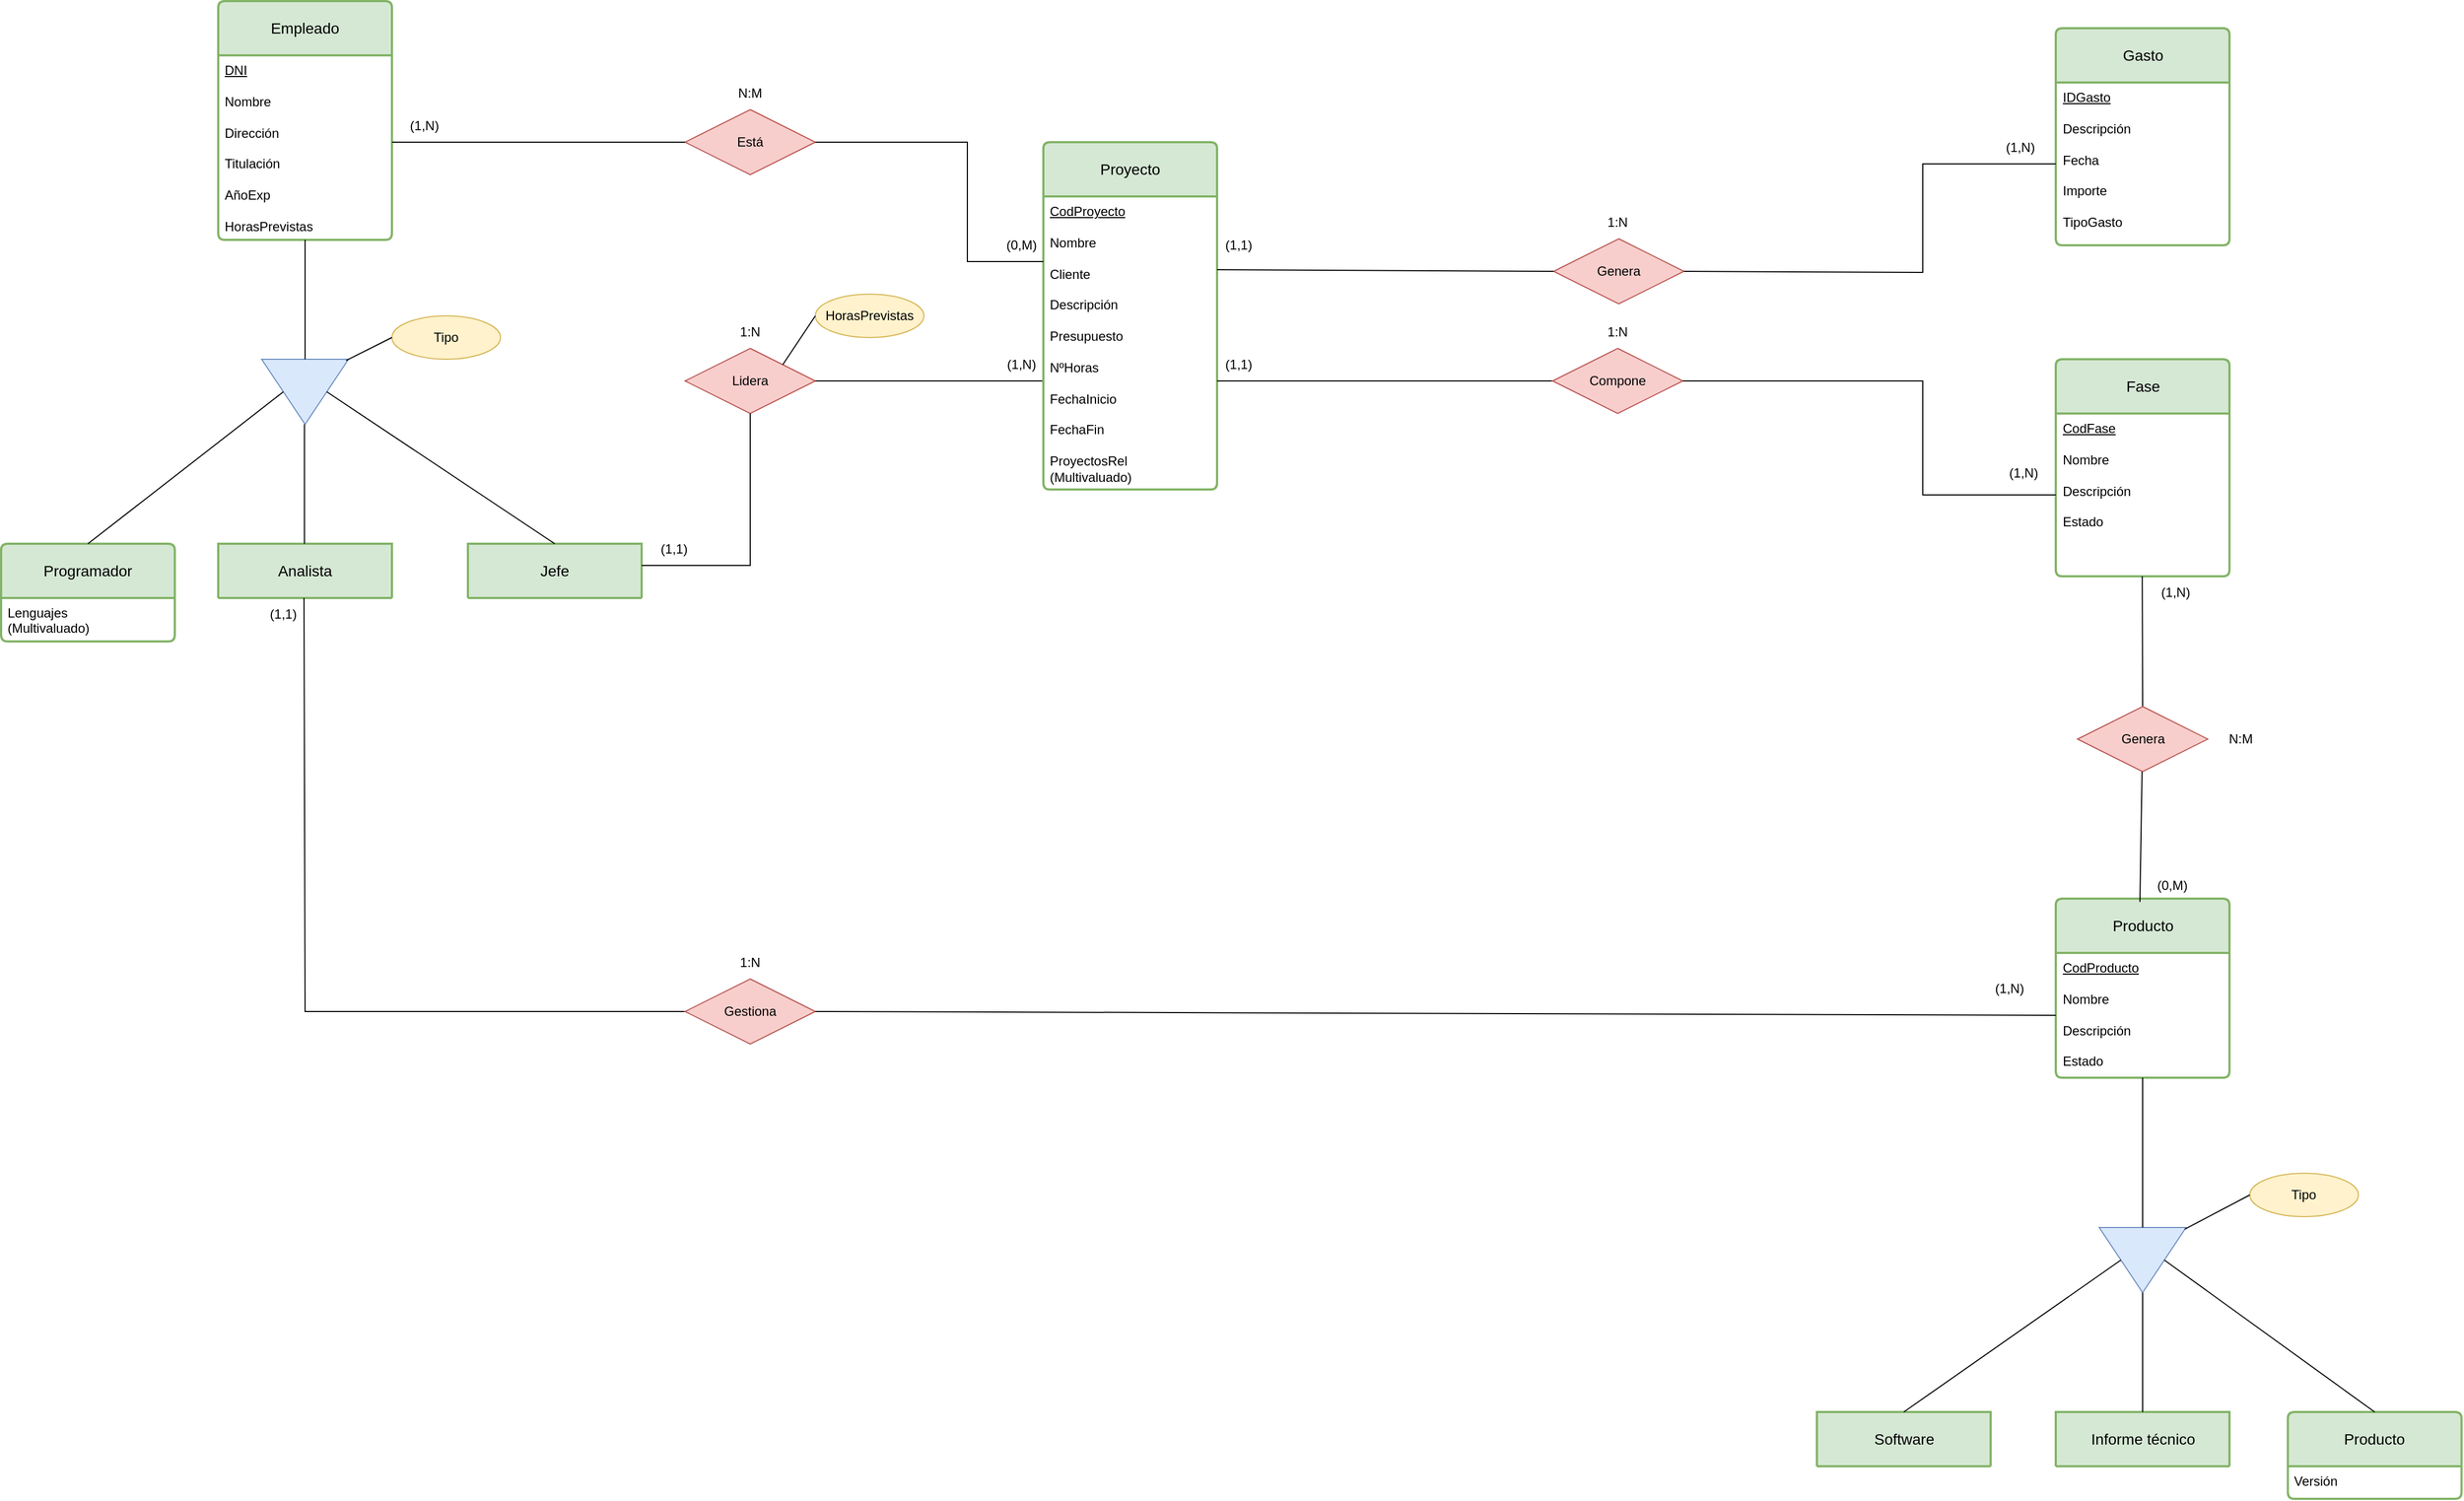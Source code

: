 <mxfile version="22.1.18" type="device">
  <diagram id="R2lEEEUBdFMjLlhIrx00" name="Page-1">
    <mxGraphModel dx="3056" dy="2300" grid="1" gridSize="10" guides="1" tooltips="1" connect="1" arrows="1" fold="1" page="1" pageScale="1" pageWidth="850" pageHeight="1100" math="0" shadow="0" extFonts="Permanent Marker^https://fonts.googleapis.com/css?family=Permanent+Marker">
      <root>
        <mxCell id="0" />
        <mxCell id="1" parent="0" />
        <mxCell id="d9u1d6sbUUKAMXZ9Af9r-4" value="Analista" style="swimlane;childLayout=stackLayout;horizontal=1;startSize=50;horizontalStack=0;rounded=1;fontSize=14;fontStyle=0;strokeWidth=2;resizeParent=0;resizeLast=1;shadow=0;dashed=0;align=center;arcSize=4;whiteSpace=wrap;html=1;fillColor=#d5e8d4;strokeColor=#82b366;" parent="1" vertex="1">
          <mxGeometry x="-90" y="380" width="160" height="50" as="geometry" />
        </mxCell>
        <mxCell id="d9u1d6sbUUKAMXZ9Af9r-7" value="Software" style="swimlane;childLayout=stackLayout;horizontal=1;startSize=50;horizontalStack=0;rounded=1;fontSize=14;fontStyle=0;strokeWidth=2;resizeParent=0;resizeLast=1;shadow=0;dashed=0;align=center;arcSize=4;whiteSpace=wrap;html=1;fillColor=#d5e8d4;strokeColor=#82b366;" parent="1" vertex="1">
          <mxGeometry x="1382.5" y="1180" width="160" height="50" as="geometry" />
        </mxCell>
        <mxCell id="d9u1d6sbUUKAMXZ9Af9r-8" value="Informe técnico" style="swimlane;childLayout=stackLayout;horizontal=1;startSize=50;horizontalStack=0;rounded=1;fontSize=14;fontStyle=0;strokeWidth=2;resizeParent=0;resizeLast=1;shadow=0;dashed=0;align=center;arcSize=4;whiteSpace=wrap;html=1;fillColor=#d5e8d4;strokeColor=#82b366;" parent="1" vertex="1">
          <mxGeometry x="1602.5" y="1180" width="160" height="50" as="geometry" />
        </mxCell>
        <mxCell id="d9u1d6sbUUKAMXZ9Af9r-13" value="Proyecto" style="swimlane;childLayout=stackLayout;horizontal=1;startSize=50;horizontalStack=0;rounded=1;fontSize=14;fontStyle=0;strokeWidth=2;resizeParent=0;resizeLast=1;shadow=0;dashed=0;align=center;arcSize=4;whiteSpace=wrap;html=1;fillColor=#d5e8d4;strokeColor=#82b366;" parent="1" vertex="1">
          <mxGeometry x="670" y="10" width="160" height="320" as="geometry">
            <mxRectangle x="670" y="10" width="100" height="50" as="alternateBounds" />
          </mxGeometry>
        </mxCell>
        <mxCell id="d9u1d6sbUUKAMXZ9Af9r-14" value="&lt;u&gt;CodProyecto&lt;/u&gt;&lt;br&gt;&lt;br&gt;Nombre&lt;br&gt;&lt;br&gt;Cliente&lt;br&gt;&lt;br&gt;Descripción&lt;br&gt;&lt;br&gt;Presupuesto&lt;br&gt;&lt;br&gt;NºHoras&lt;br&gt;&lt;br&gt;FechaInicio&lt;br&gt;&lt;br&gt;FechaFin&lt;br&gt;&lt;br&gt;ProyectosRel&lt;br&gt;(Multivaluado)" style="align=left;strokeColor=none;fillColor=none;spacingLeft=4;fontSize=12;verticalAlign=top;resizable=0;rotatable=0;part=1;html=1;" parent="d9u1d6sbUUKAMXZ9Af9r-13" vertex="1">
          <mxGeometry y="50" width="160" height="270" as="geometry" />
        </mxCell>
        <mxCell id="d9u1d6sbUUKAMXZ9Af9r-20" value="Empleado" style="swimlane;childLayout=stackLayout;horizontal=1;startSize=50;horizontalStack=0;rounded=1;fontSize=14;fontStyle=0;strokeWidth=2;resizeParent=0;resizeLast=1;shadow=0;dashed=0;align=center;arcSize=4;whiteSpace=wrap;html=1;fillColor=#d5e8d4;strokeColor=#82b366;" parent="1" vertex="1">
          <mxGeometry x="-90" y="-120" width="160" height="220" as="geometry" />
        </mxCell>
        <mxCell id="d9u1d6sbUUKAMXZ9Af9r-21" value="&lt;u&gt;DNI&lt;/u&gt;&lt;br&gt;&lt;br&gt;Nombre&lt;br&gt;&lt;br&gt;Dirección&lt;br&gt;&lt;br&gt;Titulación&lt;br&gt;&lt;br&gt;AñoExp&lt;br&gt;&lt;br&gt;HorasPrevistas" style="align=left;strokeColor=none;fillColor=none;spacingLeft=4;fontSize=12;verticalAlign=top;resizable=0;rotatable=0;part=1;html=1;" parent="d9u1d6sbUUKAMXZ9Af9r-20" vertex="1">
          <mxGeometry y="50" width="160" height="170" as="geometry" />
        </mxCell>
        <mxCell id="d9u1d6sbUUKAMXZ9Af9r-22" value="Jefe" style="swimlane;childLayout=stackLayout;horizontal=1;startSize=50;horizontalStack=0;rounded=1;fontSize=14;fontStyle=0;strokeWidth=2;resizeParent=0;resizeLast=1;shadow=0;dashed=0;align=center;arcSize=4;whiteSpace=wrap;html=1;fillColor=#d5e8d4;strokeColor=#82b366;" parent="1" vertex="1">
          <mxGeometry x="140" y="380" width="160" height="50" as="geometry" />
        </mxCell>
        <mxCell id="d9u1d6sbUUKAMXZ9Af9r-24" value="Programador" style="swimlane;childLayout=stackLayout;horizontal=1;startSize=50;horizontalStack=0;rounded=1;fontSize=14;fontStyle=0;strokeWidth=2;resizeParent=0;resizeLast=1;shadow=0;dashed=0;align=center;arcSize=4;whiteSpace=wrap;html=1;fillColor=#d5e8d4;strokeColor=#82b366;" parent="1" vertex="1">
          <mxGeometry x="-290" y="380" width="160" height="90" as="geometry" />
        </mxCell>
        <mxCell id="d9u1d6sbUUKAMXZ9Af9r-25" value="Lenguajes&lt;br&gt;(Multivaluado)&lt;br&gt;" style="align=left;strokeColor=none;fillColor=none;spacingLeft=4;fontSize=12;verticalAlign=top;resizable=0;rotatable=0;part=1;html=1;" parent="d9u1d6sbUUKAMXZ9Af9r-24" vertex="1">
          <mxGeometry y="50" width="160" height="40" as="geometry" />
        </mxCell>
        <mxCell id="d9u1d6sbUUKAMXZ9Af9r-27" value="Producto" style="swimlane;childLayout=stackLayout;horizontal=1;startSize=50;horizontalStack=0;rounded=1;fontSize=14;fontStyle=0;strokeWidth=2;resizeParent=0;resizeLast=1;shadow=0;dashed=0;align=center;arcSize=4;whiteSpace=wrap;html=1;fillColor=#d5e8d4;strokeColor=#82b366;" parent="1" vertex="1">
          <mxGeometry x="1602.5" y="707" width="160" height="165" as="geometry" />
        </mxCell>
        <mxCell id="d9u1d6sbUUKAMXZ9Af9r-28" value="&lt;u&gt;CodProducto&lt;/u&gt;&lt;br&gt;&lt;br&gt;Nombre&lt;br&gt;&lt;br&gt;Descripción&lt;br&gt;&lt;br&gt;Estado" style="align=left;strokeColor=none;fillColor=none;spacingLeft=4;fontSize=12;verticalAlign=top;resizable=0;rotatable=0;part=1;html=1;" parent="d9u1d6sbUUKAMXZ9Af9r-27" vertex="1">
          <mxGeometry y="50" width="160" height="115" as="geometry" />
        </mxCell>
        <mxCell id="d9u1d6sbUUKAMXZ9Af9r-29" value="Producto" style="swimlane;childLayout=stackLayout;horizontal=1;startSize=50;horizontalStack=0;rounded=1;fontSize=14;fontStyle=0;strokeWidth=2;resizeParent=0;resizeLast=1;shadow=0;dashed=0;align=center;arcSize=4;whiteSpace=wrap;html=1;fillColor=#d5e8d4;strokeColor=#82b366;" parent="1" vertex="1">
          <mxGeometry x="1816.25" y="1180" width="160" height="80" as="geometry" />
        </mxCell>
        <mxCell id="d9u1d6sbUUKAMXZ9Af9r-30" value="Versión" style="align=left;strokeColor=none;fillColor=none;spacingLeft=4;fontSize=12;verticalAlign=top;resizable=0;rotatable=0;part=1;html=1;" parent="d9u1d6sbUUKAMXZ9Af9r-29" vertex="1">
          <mxGeometry y="50" width="160" height="30" as="geometry" />
        </mxCell>
        <mxCell id="d9u1d6sbUUKAMXZ9Af9r-31" value="Gasto" style="swimlane;childLayout=stackLayout;horizontal=1;startSize=50;horizontalStack=0;rounded=1;fontSize=14;fontStyle=0;strokeWidth=2;resizeParent=0;resizeLast=1;shadow=0;dashed=0;align=center;arcSize=4;whiteSpace=wrap;html=1;fillColor=#d5e8d4;strokeColor=#82b366;" parent="1" vertex="1">
          <mxGeometry x="1602.5" y="-95" width="160" height="200" as="geometry" />
        </mxCell>
        <mxCell id="d9u1d6sbUUKAMXZ9Af9r-32" value="&lt;u&gt;IDGasto&lt;/u&gt;&lt;br&gt;&lt;br&gt;Descripción&lt;br&gt;&lt;br&gt;Fecha&lt;br&gt;&lt;br&gt;Importe&lt;br&gt;&lt;br&gt;TipoGasto" style="align=left;strokeColor=none;fillColor=none;spacingLeft=4;fontSize=12;verticalAlign=top;resizable=0;rotatable=0;part=1;html=1;" parent="d9u1d6sbUUKAMXZ9Af9r-31" vertex="1">
          <mxGeometry y="50" width="160" height="150" as="geometry" />
        </mxCell>
        <mxCell id="d9u1d6sbUUKAMXZ9Af9r-33" value="" style="triangle;whiteSpace=wrap;html=1;rotation=90;fillColor=#dae8fc;strokeColor=#6c8ebf;" parent="1" vertex="1">
          <mxGeometry x="-40" y="200" width="60" height="80" as="geometry" />
        </mxCell>
        <mxCell id="d9u1d6sbUUKAMXZ9Af9r-34" value="Tipo" style="ellipse;whiteSpace=wrap;html=1;align=center;fillColor=#fff2cc;strokeColor=#d6b656;" parent="1" vertex="1">
          <mxGeometry x="70" y="170" width="100" height="40" as="geometry" />
        </mxCell>
        <mxCell id="d9u1d6sbUUKAMXZ9Af9r-35" value="" style="endArrow=none;html=1;rounded=0;exitX=0.019;exitY=0.028;exitDx=0;exitDy=0;exitPerimeter=0;entryX=0;entryY=0.5;entryDx=0;entryDy=0;" parent="1" source="d9u1d6sbUUKAMXZ9Af9r-33" target="d9u1d6sbUUKAMXZ9Af9r-34" edge="1">
          <mxGeometry width="50" height="50" relative="1" as="geometry">
            <mxPoint x="140" y="260" as="sourcePoint" />
            <mxPoint x="190" y="210" as="targetPoint" />
          </mxGeometry>
        </mxCell>
        <mxCell id="d9u1d6sbUUKAMXZ9Af9r-37" value="" style="endArrow=none;html=1;rounded=0;entryX=0.5;entryY=1;entryDx=0;entryDy=0;" parent="1" target="d9u1d6sbUUKAMXZ9Af9r-21" edge="1">
          <mxGeometry width="50" height="50" relative="1" as="geometry">
            <mxPoint x="-10" y="210" as="sourcePoint" />
            <mxPoint x="210" y="200" as="targetPoint" />
          </mxGeometry>
        </mxCell>
        <mxCell id="d9u1d6sbUUKAMXZ9Af9r-38" value="" style="endArrow=none;html=1;rounded=0;entryX=0.5;entryY=1;entryDx=0;entryDy=0;" parent="1" edge="1">
          <mxGeometry width="50" height="50" relative="1" as="geometry">
            <mxPoint x="-10.59" y="380" as="sourcePoint" />
            <mxPoint x="-10.59" y="270" as="targetPoint" />
          </mxGeometry>
        </mxCell>
        <mxCell id="d9u1d6sbUUKAMXZ9Af9r-39" value="" style="endArrow=none;html=1;rounded=0;entryX=0.5;entryY=1;entryDx=0;entryDy=0;exitX=0.5;exitY=0;exitDx=0;exitDy=0;" parent="1" source="d9u1d6sbUUKAMXZ9Af9r-24" target="d9u1d6sbUUKAMXZ9Af9r-33" edge="1">
          <mxGeometry width="50" height="50" relative="1" as="geometry">
            <mxPoint x="160" y="380" as="sourcePoint" />
            <mxPoint x="210" y="330" as="targetPoint" />
          </mxGeometry>
        </mxCell>
        <mxCell id="d9u1d6sbUUKAMXZ9Af9r-40" value="" style="endArrow=none;html=1;rounded=0;entryX=0.5;entryY=0;entryDx=0;entryDy=0;exitX=0.5;exitY=0;exitDx=0;exitDy=0;" parent="1" source="d9u1d6sbUUKAMXZ9Af9r-22" target="d9u1d6sbUUKAMXZ9Af9r-33" edge="1">
          <mxGeometry width="50" height="50" relative="1" as="geometry">
            <mxPoint x="160" y="380" as="sourcePoint" />
            <mxPoint x="210" y="330" as="targetPoint" />
          </mxGeometry>
        </mxCell>
        <mxCell id="d9u1d6sbUUKAMXZ9Af9r-43" value="Está" style="shape=rhombus;perimeter=rhombusPerimeter;whiteSpace=wrap;html=1;align=center;fillColor=#f8cecc;strokeColor=#b85450;" parent="1" vertex="1">
          <mxGeometry x="340" y="-20" width="120" height="60" as="geometry" />
        </mxCell>
        <mxCell id="d9u1d6sbUUKAMXZ9Af9r-44" value="Lidera" style="shape=rhombus;perimeter=rhombusPerimeter;whiteSpace=wrap;html=1;align=center;fillColor=#f8cecc;strokeColor=#b85450;" parent="1" vertex="1">
          <mxGeometry x="340" y="200" width="120" height="60" as="geometry" />
        </mxCell>
        <mxCell id="d9u1d6sbUUKAMXZ9Af9r-45" value="" style="endArrow=none;html=1;rounded=0;exitX=0;exitY=0.5;exitDx=0;exitDy=0;" parent="1" source="d9u1d6sbUUKAMXZ9Af9r-43" edge="1">
          <mxGeometry width="50" height="50" relative="1" as="geometry">
            <mxPoint x="430" y="280" as="sourcePoint" />
            <mxPoint x="70" y="10" as="targetPoint" />
          </mxGeometry>
        </mxCell>
        <mxCell id="d9u1d6sbUUKAMXZ9Af9r-46" value="" style="endArrow=none;html=1;rounded=0;entryX=1;entryY=0.5;entryDx=0;entryDy=0;" parent="1" target="d9u1d6sbUUKAMXZ9Af9r-43" edge="1">
          <mxGeometry width="50" height="50" relative="1" as="geometry">
            <mxPoint x="670" y="120" as="sourcePoint" />
            <mxPoint x="470" y="170" as="targetPoint" />
            <Array as="points">
              <mxPoint x="600" y="120" />
              <mxPoint x="600" y="10" />
            </Array>
          </mxGeometry>
        </mxCell>
        <mxCell id="d9u1d6sbUUKAMXZ9Af9r-48" value="" style="endArrow=none;html=1;rounded=0;entryX=0.5;entryY=1;entryDx=0;entryDy=0;" parent="1" target="d9u1d6sbUUKAMXZ9Af9r-44" edge="1">
          <mxGeometry width="50" height="50" relative="1" as="geometry">
            <mxPoint x="300" y="400" as="sourcePoint" />
            <mxPoint x="410" y="230" as="targetPoint" />
            <Array as="points">
              <mxPoint x="400" y="400" />
            </Array>
          </mxGeometry>
        </mxCell>
        <mxCell id="d9u1d6sbUUKAMXZ9Af9r-49" value="" style="endArrow=none;html=1;rounded=0;exitX=1;exitY=0.5;exitDx=0;exitDy=0;" parent="1" source="d9u1d6sbUUKAMXZ9Af9r-44" edge="1">
          <mxGeometry width="50" height="50" relative="1" as="geometry">
            <mxPoint x="430" y="130" as="sourcePoint" />
            <mxPoint x="669" y="230" as="targetPoint" />
          </mxGeometry>
        </mxCell>
        <mxCell id="d9u1d6sbUUKAMXZ9Af9r-50" value="Fase" style="swimlane;childLayout=stackLayout;horizontal=1;startSize=50;horizontalStack=0;rounded=1;fontSize=14;fontStyle=0;strokeWidth=2;resizeParent=0;resizeLast=1;shadow=0;dashed=0;align=center;arcSize=4;whiteSpace=wrap;html=1;fillColor=#d5e8d4;strokeColor=#82b366;" parent="1" vertex="1">
          <mxGeometry x="1602.5" y="210" width="160" height="200" as="geometry" />
        </mxCell>
        <mxCell id="d9u1d6sbUUKAMXZ9Af9r-51" value="&lt;u&gt;CodFase&lt;/u&gt;&lt;br&gt;&lt;br&gt;Nombre&lt;br&gt;&lt;br&gt;Descripción&lt;br&gt;&lt;br&gt;Estado" style="align=left;strokeColor=none;fillColor=none;spacingLeft=4;fontSize=12;verticalAlign=top;resizable=0;rotatable=0;part=1;html=1;" parent="d9u1d6sbUUKAMXZ9Af9r-50" vertex="1">
          <mxGeometry y="50" width="160" height="150" as="geometry" />
        </mxCell>
        <mxCell id="d9u1d6sbUUKAMXZ9Af9r-54" value="" style="endArrow=none;html=1;rounded=0;exitX=0;exitY=0.5;exitDx=0;exitDy=0;" parent="1" edge="1" source="d9u1d6sbUUKAMXZ9Af9r-57">
          <mxGeometry width="50" height="50" relative="1" as="geometry">
            <mxPoint x="1160" y="190" as="sourcePoint" />
            <mxPoint x="830" y="230" as="targetPoint" />
          </mxGeometry>
        </mxCell>
        <mxCell id="d9u1d6sbUUKAMXZ9Af9r-57" value="Compone" style="shape=rhombus;perimeter=rhombusPerimeter;whiteSpace=wrap;html=1;align=center;fillColor=#f8cecc;strokeColor=#b85450;" parent="1" vertex="1">
          <mxGeometry x="1139" y="200" width="120" height="60" as="geometry" />
        </mxCell>
        <mxCell id="d9u1d6sbUUKAMXZ9Af9r-58" value="" style="endArrow=none;html=1;rounded=0;entryX=1;entryY=0.5;entryDx=0;entryDy=0;exitX=0;exitY=0.5;exitDx=0;exitDy=0;" parent="1" source="d9u1d6sbUUKAMXZ9Af9r-51" edge="1" target="d9u1d6sbUUKAMXZ9Af9r-57">
          <mxGeometry width="50" height="50" relative="1" as="geometry">
            <mxPoint x="1570" y="220" as="sourcePoint" />
            <mxPoint x="1275" y="189.41" as="targetPoint" />
            <Array as="points">
              <mxPoint x="1480" y="335" />
              <mxPoint x="1480" y="230" />
            </Array>
          </mxGeometry>
        </mxCell>
        <mxCell id="d9u1d6sbUUKAMXZ9Af9r-60" value="" style="triangle;whiteSpace=wrap;html=1;rotation=90;fillColor=#dae8fc;strokeColor=#6c8ebf;" parent="1" vertex="1">
          <mxGeometry x="1652.5" y="1000" width="60" height="80" as="geometry" />
        </mxCell>
        <mxCell id="d9u1d6sbUUKAMXZ9Af9r-61" value="" style="endArrow=none;html=1;rounded=0;entryX=0.5;entryY=1;entryDx=0;entryDy=0;exitX=0;exitY=0.5;exitDx=0;exitDy=0;" parent="1" edge="1" target="d9u1d6sbUUKAMXZ9Af9r-28" source="d9u1d6sbUUKAMXZ9Af9r-60">
          <mxGeometry width="50" height="50" relative="1" as="geometry">
            <mxPoint x="1690.25" y="1010" as="sourcePoint" />
            <mxPoint x="1690.59" y="890" as="targetPoint" />
          </mxGeometry>
        </mxCell>
        <mxCell id="d9u1d6sbUUKAMXZ9Af9r-63" value="" style="endArrow=none;html=1;rounded=0;entryX=1;entryY=0.5;entryDx=0;entryDy=0;exitX=0.5;exitY=0;exitDx=0;exitDy=0;" parent="1" edge="1" target="d9u1d6sbUUKAMXZ9Af9r-60" source="d9u1d6sbUUKAMXZ9Af9r-8">
          <mxGeometry width="50" height="50" relative="1" as="geometry">
            <mxPoint x="1690.42" y="1180" as="sourcePoint" />
            <mxPoint x="1690.42" y="1070" as="targetPoint" />
          </mxGeometry>
        </mxCell>
        <mxCell id="d9u1d6sbUUKAMXZ9Af9r-64" value="Tipo" style="ellipse;whiteSpace=wrap;html=1;align=center;fillColor=#fff2cc;strokeColor=#d6b656;" parent="1" vertex="1">
          <mxGeometry x="1781.25" y="960" width="100" height="40" as="geometry" />
        </mxCell>
        <mxCell id="d9u1d6sbUUKAMXZ9Af9r-65" value="" style="endArrow=none;html=1;rounded=0;exitX=0.026;exitY=0.015;exitDx=0;exitDy=0;exitPerimeter=0;entryX=0;entryY=0.5;entryDx=0;entryDy=0;" parent="1" target="d9u1d6sbUUKAMXZ9Af9r-64" edge="1" source="d9u1d6sbUUKAMXZ9Af9r-60">
          <mxGeometry width="50" height="50" relative="1" as="geometry">
            <mxPoint x="1731.25" y="1011" as="sourcePoint" />
            <mxPoint x="1773.25" y="990" as="targetPoint" />
          </mxGeometry>
        </mxCell>
        <mxCell id="KPmc_VZYhiLET4XdZnXk-2" value="Genera" style="shape=rhombus;perimeter=rhombusPerimeter;whiteSpace=wrap;html=1;align=center;fillColor=#f8cecc;strokeColor=#b85450;" vertex="1" parent="1">
          <mxGeometry x="1140" y="99" width="120" height="60" as="geometry" />
        </mxCell>
        <mxCell id="KPmc_VZYhiLET4XdZnXk-3" value="" style="endArrow=none;html=1;rounded=0;exitX=0;exitY=0.5;exitDx=0;exitDy=0;entryX=1;entryY=0.25;entryDx=0;entryDy=0;" edge="1" parent="1" source="KPmc_VZYhiLET4XdZnXk-2" target="d9u1d6sbUUKAMXZ9Af9r-14">
          <mxGeometry width="50" height="50" relative="1" as="geometry">
            <mxPoint x="1149" y="100" as="sourcePoint" />
            <mxPoint x="945" y="70" as="targetPoint" />
          </mxGeometry>
        </mxCell>
        <mxCell id="KPmc_VZYhiLET4XdZnXk-4" value="" style="endArrow=none;html=1;rounded=0;entryX=1;entryY=0.5;entryDx=0;entryDy=0;exitX=0;exitY=0.5;exitDx=0;exitDy=0;" edge="1" parent="1" source="d9u1d6sbUUKAMXZ9Af9r-32" target="KPmc_VZYhiLET4XdZnXk-2">
          <mxGeometry width="50" height="50" relative="1" as="geometry">
            <mxPoint x="1600" y="40" as="sourcePoint" />
            <mxPoint x="1280" y="350" as="targetPoint" />
            <Array as="points">
              <mxPoint x="1480" y="30" />
              <mxPoint x="1480" y="130" />
            </Array>
          </mxGeometry>
        </mxCell>
        <mxCell id="KPmc_VZYhiLET4XdZnXk-5" value="HorasPrevistas" style="ellipse;whiteSpace=wrap;html=1;align=center;fillColor=#fff2cc;strokeColor=#d6b656;" vertex="1" parent="1">
          <mxGeometry x="460" y="150" width="100" height="40" as="geometry" />
        </mxCell>
        <mxCell id="KPmc_VZYhiLET4XdZnXk-6" value="" style="endArrow=none;html=1;rounded=0;exitX=1;exitY=0;exitDx=0;exitDy=0;entryX=0;entryY=0.5;entryDx=0;entryDy=0;" edge="1" parent="1" source="d9u1d6sbUUKAMXZ9Af9r-44" target="KPmc_VZYhiLET4XdZnXk-5">
          <mxGeometry width="50" height="50" relative="1" as="geometry">
            <mxPoint x="510" y="300" as="sourcePoint" />
            <mxPoint x="560" y="250" as="targetPoint" />
          </mxGeometry>
        </mxCell>
        <mxCell id="KPmc_VZYhiLET4XdZnXk-8" value="" style="endArrow=none;html=1;rounded=0;exitX=0;exitY=0.5;exitDx=0;exitDy=0;" edge="1" parent="1" source="KPmc_VZYhiLET4XdZnXk-9">
          <mxGeometry width="50" height="50" relative="1" as="geometry">
            <mxPoint x="340" y="633" as="sourcePoint" />
            <mxPoint x="-11" y="430" as="targetPoint" />
            <Array as="points">
              <mxPoint x="-10" y="811" />
            </Array>
          </mxGeometry>
        </mxCell>
        <mxCell id="KPmc_VZYhiLET4XdZnXk-9" value="Gestiona" style="shape=rhombus;perimeter=rhombusPerimeter;whiteSpace=wrap;html=1;align=center;fillColor=#f8cecc;strokeColor=#b85450;" vertex="1" parent="1">
          <mxGeometry x="340" y="781" width="120" height="60" as="geometry" />
        </mxCell>
        <mxCell id="KPmc_VZYhiLET4XdZnXk-14" value="N:M" style="text;html=1;strokeColor=none;fillColor=none;align=center;verticalAlign=middle;whiteSpace=wrap;rounded=0;" vertex="1" parent="1">
          <mxGeometry x="370" y="-50" width="60" height="30" as="geometry" />
        </mxCell>
        <mxCell id="KPmc_VZYhiLET4XdZnXk-15" value="(1,N)" style="text;html=1;strokeColor=none;fillColor=none;align=center;verticalAlign=middle;whiteSpace=wrap;rounded=0;" vertex="1" parent="1">
          <mxGeometry x="70" y="-20" width="60" height="30" as="geometry" />
        </mxCell>
        <mxCell id="KPmc_VZYhiLET4XdZnXk-16" value="(0,M)" style="text;html=1;strokeColor=none;fillColor=none;align=center;verticalAlign=middle;whiteSpace=wrap;rounded=0;" vertex="1" parent="1">
          <mxGeometry x="620" y="90" width="60" height="30" as="geometry" />
        </mxCell>
        <mxCell id="KPmc_VZYhiLET4XdZnXk-17" value="1:N" style="text;html=1;strokeColor=none;fillColor=none;align=center;verticalAlign=middle;whiteSpace=wrap;rounded=0;" vertex="1" parent="1">
          <mxGeometry x="370" y="170" width="60" height="30" as="geometry" />
        </mxCell>
        <mxCell id="KPmc_VZYhiLET4XdZnXk-18" value="(1,1)" style="text;html=1;strokeColor=none;fillColor=none;align=center;verticalAlign=middle;whiteSpace=wrap;rounded=0;" vertex="1" parent="1">
          <mxGeometry x="300" y="370" width="60" height="30" as="geometry" />
        </mxCell>
        <mxCell id="KPmc_VZYhiLET4XdZnXk-19" value="(1,N)" style="text;html=1;strokeColor=none;fillColor=none;align=center;verticalAlign=middle;whiteSpace=wrap;rounded=0;" vertex="1" parent="1">
          <mxGeometry x="620" y="200" width="60" height="30" as="geometry" />
        </mxCell>
        <mxCell id="KPmc_VZYhiLET4XdZnXk-20" value="1:N" style="text;html=1;strokeColor=none;fillColor=none;align=center;verticalAlign=middle;whiteSpace=wrap;rounded=0;" vertex="1" parent="1">
          <mxGeometry x="1169" y="69" width="60" height="30" as="geometry" />
        </mxCell>
        <mxCell id="KPmc_VZYhiLET4XdZnXk-21" value="1:N" style="text;html=1;strokeColor=none;fillColor=none;align=center;verticalAlign=middle;whiteSpace=wrap;rounded=0;" vertex="1" parent="1">
          <mxGeometry x="1169" y="170" width="60" height="30" as="geometry" />
        </mxCell>
        <mxCell id="KPmc_VZYhiLET4XdZnXk-23" value="(1,N)" style="text;html=1;strokeColor=none;fillColor=none;align=center;verticalAlign=middle;whiteSpace=wrap;rounded=0;" vertex="1" parent="1">
          <mxGeometry x="1540" width="60" height="30" as="geometry" />
        </mxCell>
        <mxCell id="KPmc_VZYhiLET4XdZnXk-24" value="(1,1)" style="text;html=1;strokeColor=none;fillColor=none;align=center;verticalAlign=middle;whiteSpace=wrap;rounded=0;" vertex="1" parent="1">
          <mxGeometry x="820" y="90" width="60" height="30" as="geometry" />
        </mxCell>
        <mxCell id="KPmc_VZYhiLET4XdZnXk-25" value="(1,1)" style="text;html=1;strokeColor=none;fillColor=none;align=center;verticalAlign=middle;whiteSpace=wrap;rounded=0;" vertex="1" parent="1">
          <mxGeometry x="820" y="200" width="60" height="30" as="geometry" />
        </mxCell>
        <mxCell id="KPmc_VZYhiLET4XdZnXk-26" value="(1,N)" style="text;html=1;strokeColor=none;fillColor=none;align=center;verticalAlign=middle;whiteSpace=wrap;rounded=0;" vertex="1" parent="1">
          <mxGeometry x="1542.5" y="300" width="60" height="30" as="geometry" />
        </mxCell>
        <mxCell id="KPmc_VZYhiLET4XdZnXk-27" value="" style="endArrow=none;html=1;rounded=0;entryX=0.5;entryY=1;entryDx=0;entryDy=0;exitX=0.5;exitY=0;exitDx=0;exitDy=0;" edge="1" parent="1" source="KPmc_VZYhiLET4XdZnXk-28">
          <mxGeometry width="50" height="50" relative="1" as="geometry">
            <mxPoint x="1681.97" y="525" as="sourcePoint" />
            <mxPoint x="1682.14" y="410" as="targetPoint" />
          </mxGeometry>
        </mxCell>
        <mxCell id="KPmc_VZYhiLET4XdZnXk-28" value="Genera" style="shape=rhombus;perimeter=rhombusPerimeter;whiteSpace=wrap;html=1;align=center;fillColor=#f8cecc;strokeColor=#b85450;" vertex="1" parent="1">
          <mxGeometry x="1622.5" y="530" width="120" height="60" as="geometry" />
        </mxCell>
        <mxCell id="KPmc_VZYhiLET4XdZnXk-30" value="" style="endArrow=none;html=1;rounded=0;entryX=0.5;entryY=1;entryDx=0;entryDy=0;exitX=0;exitY=1;exitDx=0;exitDy=0;" edge="1" parent="1" source="KPmc_VZYhiLET4XdZnXk-33">
          <mxGeometry width="50" height="50" relative="1" as="geometry">
            <mxPoint x="1682.83" y="710" as="sourcePoint" />
            <mxPoint x="1681.97" y="590" as="targetPoint" />
          </mxGeometry>
        </mxCell>
        <mxCell id="KPmc_VZYhiLET4XdZnXk-31" value="N:M" style="text;html=1;strokeColor=none;fillColor=none;align=center;verticalAlign=middle;whiteSpace=wrap;rounded=0;" vertex="1" parent="1">
          <mxGeometry x="1742.5" y="545" width="60" height="30" as="geometry" />
        </mxCell>
        <mxCell id="KPmc_VZYhiLET4XdZnXk-32" value="(1,N)" style="text;html=1;strokeColor=none;fillColor=none;align=center;verticalAlign=middle;whiteSpace=wrap;rounded=0;" vertex="1" parent="1">
          <mxGeometry x="1682.5" y="410" width="60" height="30" as="geometry" />
        </mxCell>
        <mxCell id="KPmc_VZYhiLET4XdZnXk-33" value="(0,M)" style="text;html=1;strokeColor=none;fillColor=none;align=center;verticalAlign=middle;whiteSpace=wrap;rounded=0;" vertex="1" parent="1">
          <mxGeometry x="1680" y="680" width="60" height="30" as="geometry" />
        </mxCell>
        <mxCell id="KPmc_VZYhiLET4XdZnXk-34" value="" style="endArrow=none;html=1;rounded=0;entryX=0.5;entryY=1;entryDx=0;entryDy=0;exitX=0.5;exitY=0;exitDx=0;exitDy=0;" edge="1" parent="1" source="d9u1d6sbUUKAMXZ9Af9r-7" target="d9u1d6sbUUKAMXZ9Af9r-60">
          <mxGeometry width="50" height="50" relative="1" as="geometry">
            <mxPoint x="1540" y="1050" as="sourcePoint" />
            <mxPoint x="1590" y="1000" as="targetPoint" />
          </mxGeometry>
        </mxCell>
        <mxCell id="KPmc_VZYhiLET4XdZnXk-35" value="" style="endArrow=none;html=1;rounded=0;entryX=0.5;entryY=0;entryDx=0;entryDy=0;exitX=0.5;exitY=0;exitDx=0;exitDy=0;" edge="1" parent="1" source="d9u1d6sbUUKAMXZ9Af9r-29" target="d9u1d6sbUUKAMXZ9Af9r-60">
          <mxGeometry width="50" height="50" relative="1" as="geometry">
            <mxPoint x="1540" y="1050" as="sourcePoint" />
            <mxPoint x="1590" y="1000" as="targetPoint" />
          </mxGeometry>
        </mxCell>
        <mxCell id="KPmc_VZYhiLET4XdZnXk-36" value="" style="endArrow=none;html=1;rounded=0;exitX=1;exitY=0.5;exitDx=0;exitDy=0;entryX=0;entryY=0.5;entryDx=0;entryDy=0;" edge="1" parent="1" source="KPmc_VZYhiLET4XdZnXk-9" target="d9u1d6sbUUKAMXZ9Af9r-28">
          <mxGeometry width="50" height="50" relative="1" as="geometry">
            <mxPoint x="680" y="730" as="sourcePoint" />
            <mxPoint x="730" y="680" as="targetPoint" />
          </mxGeometry>
        </mxCell>
        <mxCell id="KPmc_VZYhiLET4XdZnXk-38" value="1:N" style="text;html=1;strokeColor=none;fillColor=none;align=center;verticalAlign=middle;whiteSpace=wrap;rounded=0;" vertex="1" parent="1">
          <mxGeometry x="370" y="751" width="60" height="30" as="geometry" />
        </mxCell>
        <mxCell id="KPmc_VZYhiLET4XdZnXk-39" value="(1,1)" style="text;html=1;strokeColor=none;fillColor=none;align=center;verticalAlign=middle;whiteSpace=wrap;rounded=0;" vertex="1" parent="1">
          <mxGeometry x="-60" y="430" width="60" height="30" as="geometry" />
        </mxCell>
        <mxCell id="KPmc_VZYhiLET4XdZnXk-40" value="(1,N)" style="text;html=1;strokeColor=none;fillColor=none;align=center;verticalAlign=middle;whiteSpace=wrap;rounded=0;" vertex="1" parent="1">
          <mxGeometry x="1530" y="774.5" width="60" height="30" as="geometry" />
        </mxCell>
      </root>
    </mxGraphModel>
  </diagram>
</mxfile>
